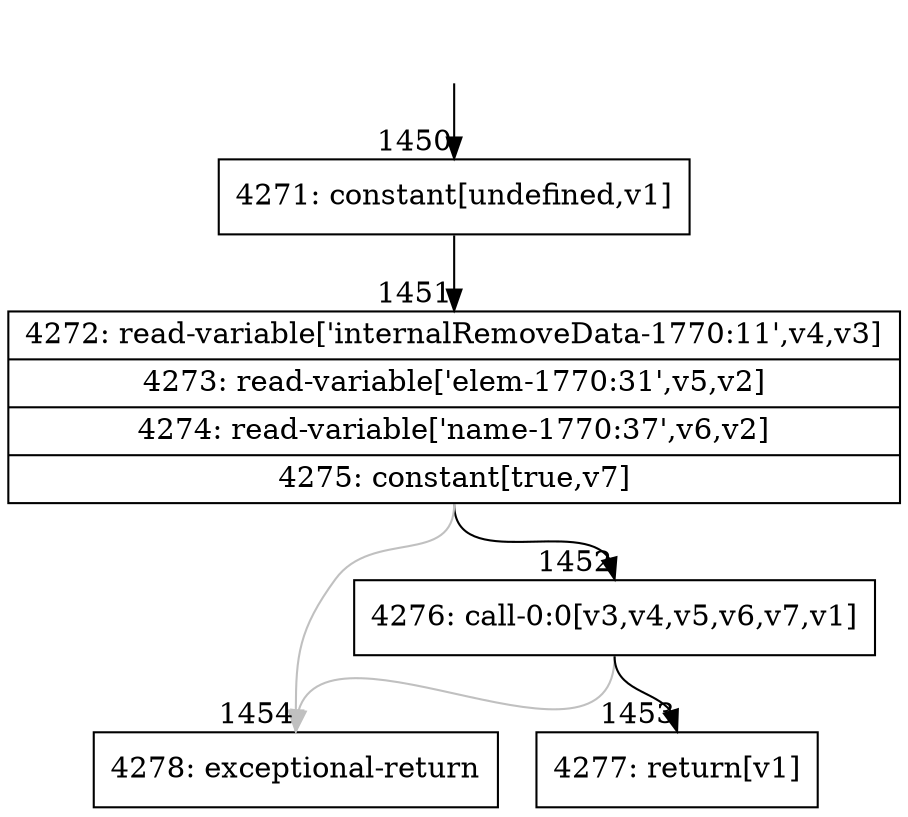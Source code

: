 digraph {
rankdir="TD"
BB_entry98[shape=none,label=""];
BB_entry98 -> BB1450 [tailport=s, headport=n, headlabel="    1450"]
BB1450 [shape=record label="{4271: constant[undefined,v1]}" ] 
BB1450 -> BB1451 [tailport=s, headport=n, headlabel="      1451"]
BB1451 [shape=record label="{4272: read-variable['internalRemoveData-1770:11',v4,v3]|4273: read-variable['elem-1770:31',v5,v2]|4274: read-variable['name-1770:37',v6,v2]|4275: constant[true,v7]}" ] 
BB1451 -> BB1452 [tailport=s, headport=n, headlabel="      1452"]
BB1451 -> BB1454 [tailport=s, headport=n, color=gray, headlabel="      1454"]
BB1452 [shape=record label="{4276: call-0:0[v3,v4,v5,v6,v7,v1]}" ] 
BB1452 -> BB1453 [tailport=s, headport=n, headlabel="      1453"]
BB1452 -> BB1454 [tailport=s, headport=n, color=gray]
BB1453 [shape=record label="{4277: return[v1]}" ] 
BB1454 [shape=record label="{4278: exceptional-return}" ] 
}
